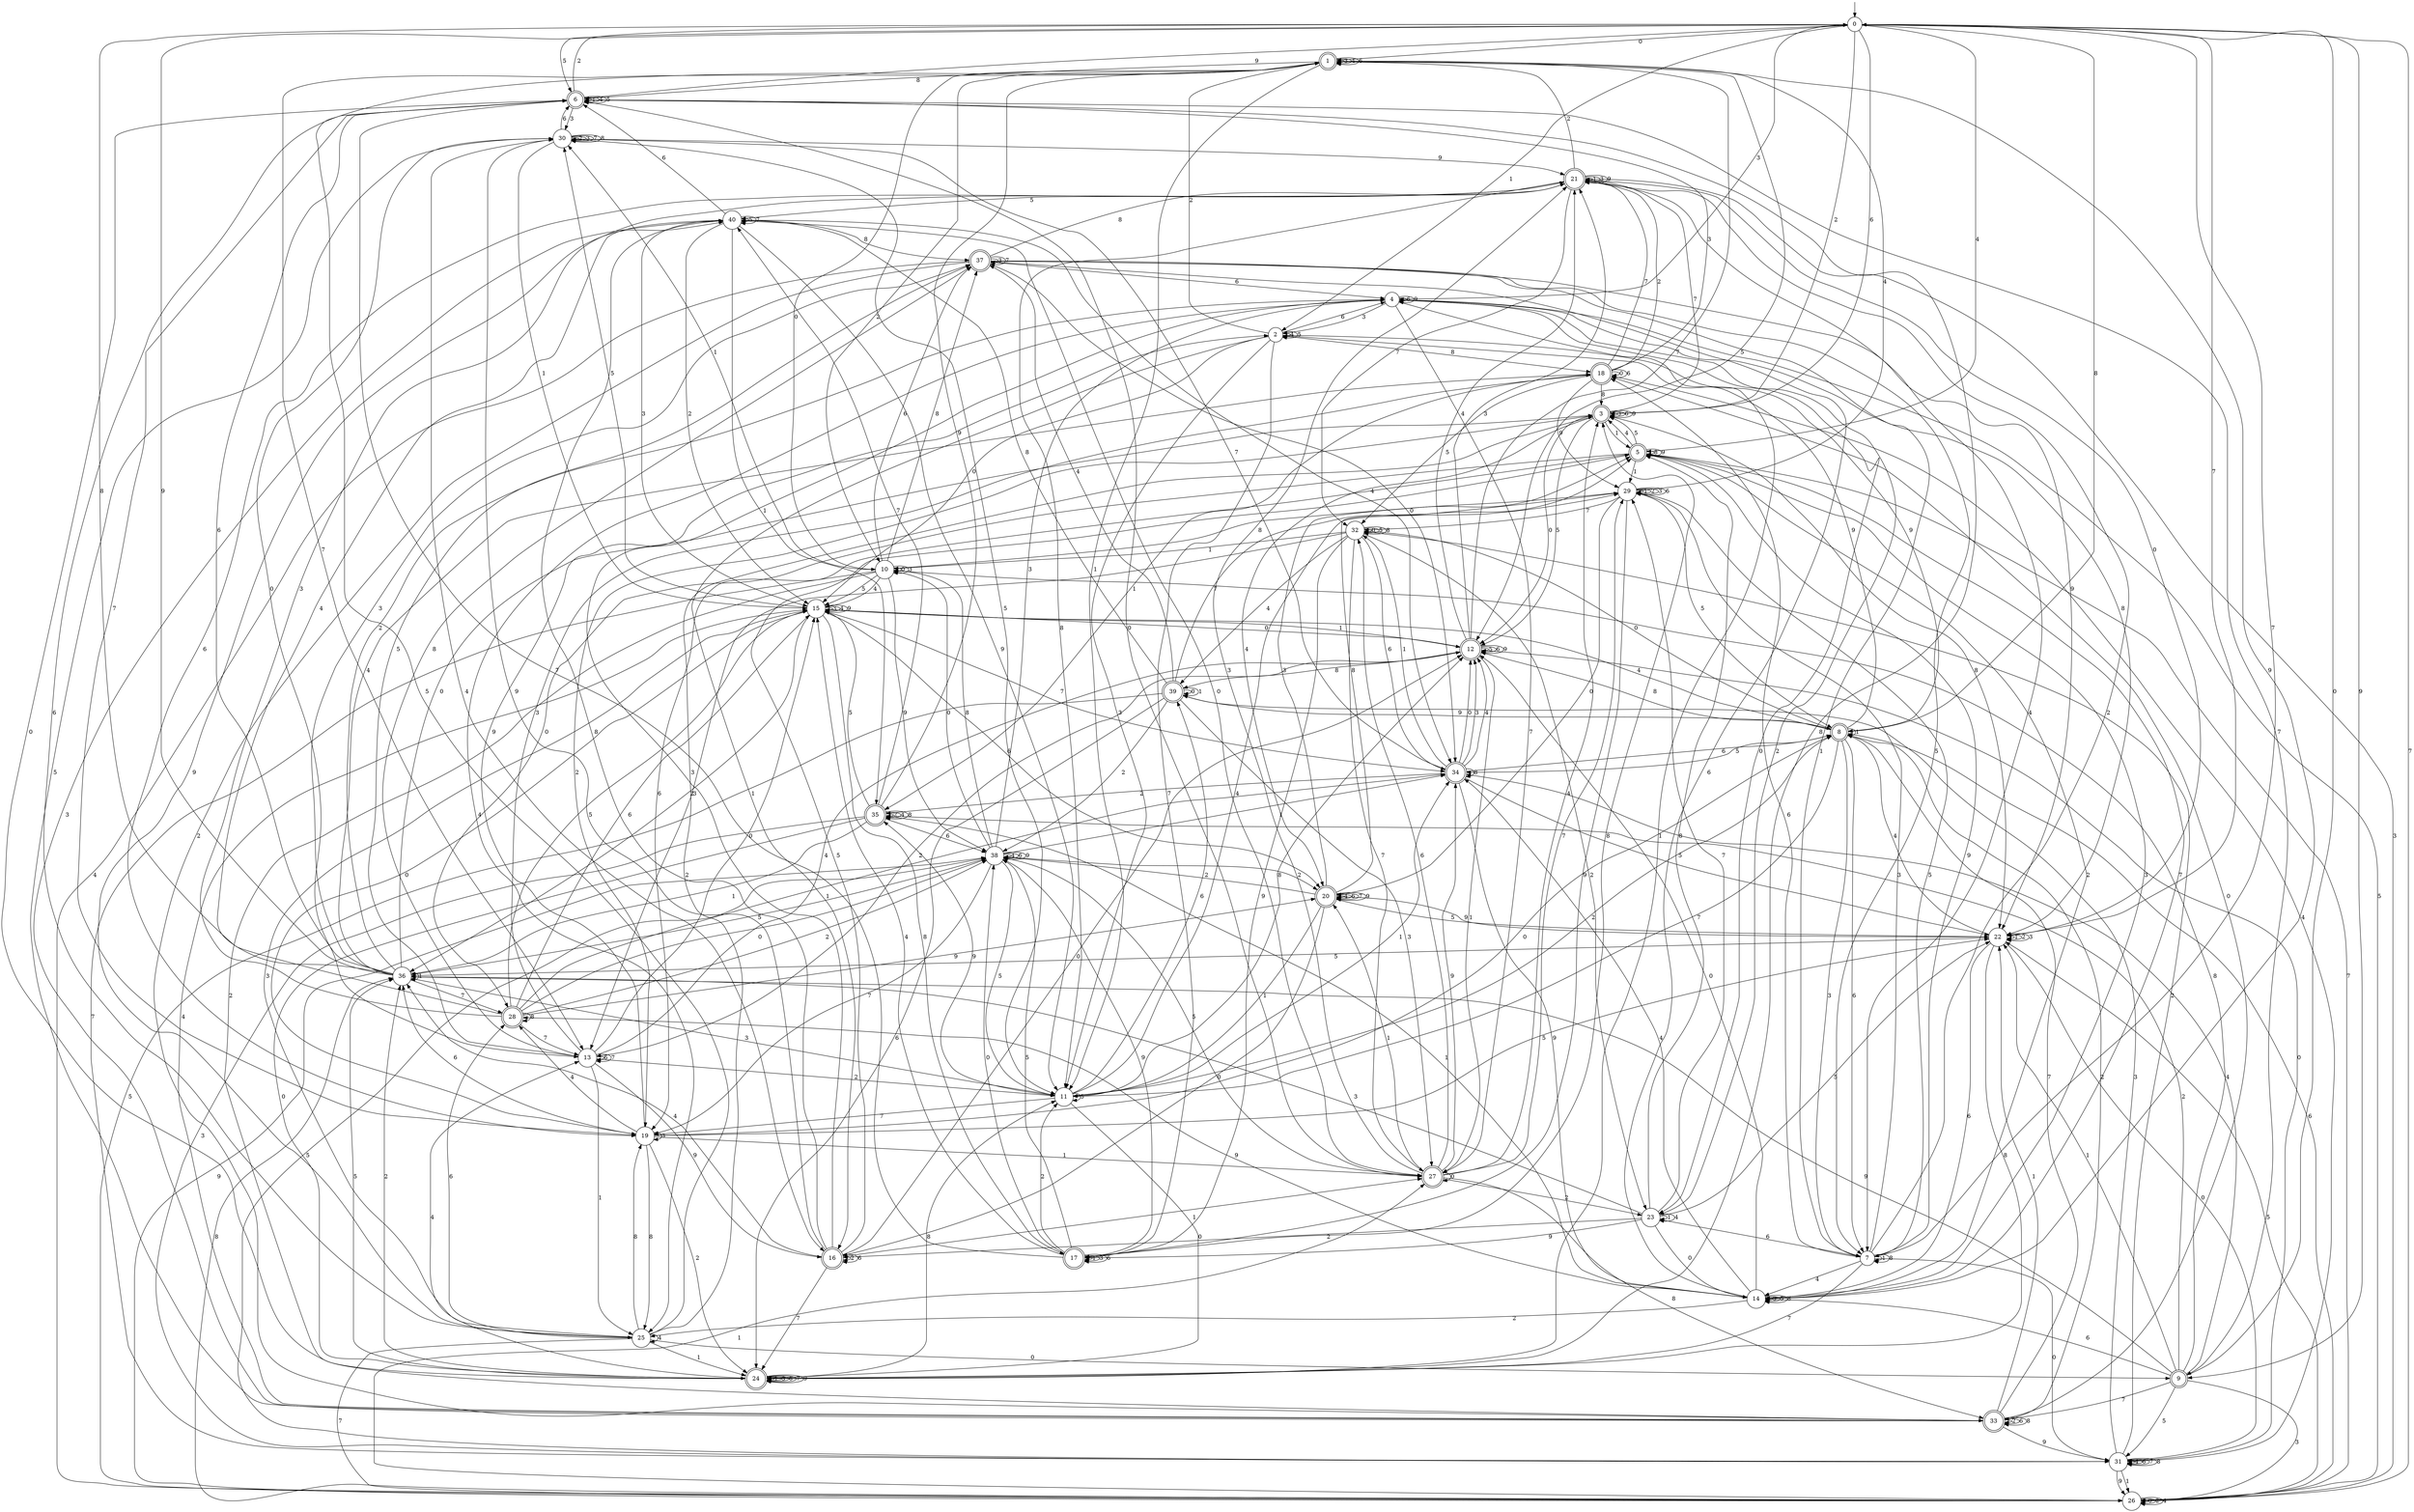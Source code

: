 digraph g {

	s0 [shape="circle" label="0"];
	s1 [shape="doublecircle" label="1"];
	s2 [shape="circle" label="2"];
	s3 [shape="doublecircle" label="3"];
	s4 [shape="circle" label="4"];
	s5 [shape="doublecircle" label="5"];
	s6 [shape="doublecircle" label="6"];
	s7 [shape="circle" label="7"];
	s8 [shape="doublecircle" label="8"];
	s9 [shape="doublecircle" label="9"];
	s10 [shape="circle" label="10"];
	s11 [shape="circle" label="11"];
	s12 [shape="doublecircle" label="12"];
	s13 [shape="circle" label="13"];
	s14 [shape="circle" label="14"];
	s15 [shape="circle" label="15"];
	s16 [shape="doublecircle" label="16"];
	s17 [shape="doublecircle" label="17"];
	s18 [shape="doublecircle" label="18"];
	s19 [shape="circle" label="19"];
	s20 [shape="doublecircle" label="20"];
	s21 [shape="doublecircle" label="21"];
	s22 [shape="circle" label="22"];
	s23 [shape="circle" label="23"];
	s24 [shape="doublecircle" label="24"];
	s25 [shape="circle" label="25"];
	s26 [shape="circle" label="26"];
	s27 [shape="doublecircle" label="27"];
	s28 [shape="doublecircle" label="28"];
	s29 [shape="circle" label="29"];
	s30 [shape="circle" label="30"];
	s31 [shape="circle" label="31"];
	s32 [shape="circle" label="32"];
	s33 [shape="doublecircle" label="33"];
	s34 [shape="doublecircle" label="34"];
	s35 [shape="doublecircle" label="35"];
	s36 [shape="circle" label="36"];
	s37 [shape="doublecircle" label="37"];
	s38 [shape="circle" label="38"];
	s39 [shape="doublecircle" label="39"];
	s40 [shape="circle" label="40"];
	s0 -> s1 [label="0"];
	s0 -> s2 [label="1"];
	s0 -> s3 [label="2"];
	s0 -> s4 [label="3"];
	s0 -> s5 [label="4"];
	s0 -> s6 [label="5"];
	s0 -> s3 [label="6"];
	s0 -> s7 [label="7"];
	s0 -> s8 [label="8"];
	s0 -> s9 [label="9"];
	s1 -> s10 [label="0"];
	s1 -> s11 [label="1"];
	s1 -> s10 [label="2"];
	s1 -> s1 [label="3"];
	s1 -> s1 [label="4"];
	s1 -> s12 [label="5"];
	s1 -> s1 [label="6"];
	s1 -> s13 [label="7"];
	s1 -> s6 [label="8"];
	s1 -> s14 [label="9"];
	s2 -> s15 [label="0"];
	s2 -> s16 [label="1"];
	s2 -> s1 [label="2"];
	s2 -> s11 [label="3"];
	s2 -> s2 [label="4"];
	s2 -> s2 [label="5"];
	s2 -> s4 [label="6"];
	s2 -> s17 [label="7"];
	s2 -> s18 [label="8"];
	s2 -> s8 [label="9"];
	s3 -> s12 [label="0"];
	s3 -> s5 [label="1"];
	s3 -> s19 [label="2"];
	s3 -> s3 [label="3"];
	s3 -> s20 [label="4"];
	s3 -> s12 [label="5"];
	s3 -> s3 [label="6"];
	s3 -> s21 [label="7"];
	s3 -> s22 [label="8"];
	s3 -> s3 [label="9"];
	s4 -> s23 [label="0"];
	s4 -> s24 [label="1"];
	s4 -> s23 [label="2"];
	s4 -> s2 [label="3"];
	s4 -> s25 [label="4"];
	s4 -> s26 [label="5"];
	s4 -> s4 [label="6"];
	s4 -> s27 [label="7"];
	s4 -> s22 [label="8"];
	s4 -> s4 [label="9"];
	s5 -> s28 [label="0"];
	s5 -> s29 [label="1"];
	s5 -> s14 [label="2"];
	s5 -> s14 [label="3"];
	s5 -> s3 [label="4"];
	s5 -> s3 [label="5"];
	s5 -> s19 [label="6"];
	s5 -> s26 [label="7"];
	s5 -> s5 [label="8"];
	s5 -> s5 [label="9"];
	s6 -> s27 [label="0"];
	s6 -> s6 [label="1"];
	s6 -> s0 [label="2"];
	s6 -> s30 [label="3"];
	s6 -> s6 [label="4"];
	s6 -> s6 [label="5"];
	s6 -> s25 [label="6"];
	s6 -> s9 [label="7"];
	s6 -> s24 [label="8"];
	s6 -> s0 [label="9"];
	s7 -> s31 [label="0"];
	s7 -> s7 [label="1"];
	s7 -> s21 [label="2"];
	s7 -> s29 [label="3"];
	s7 -> s14 [label="4"];
	s7 -> s29 [label="5"];
	s7 -> s18 [label="6"];
	s7 -> s24 [label="7"];
	s7 -> s7 [label="8"];
	s7 -> s5 [label="9"];
	s8 -> s32 [label="0"];
	s8 -> s8 [label="1"];
	s8 -> s33 [label="2"];
	s8 -> s7 [label="3"];
	s8 -> s15 [label="4"];
	s8 -> s34 [label="5"];
	s8 -> s7 [label="6"];
	s8 -> s11 [label="7"];
	s8 -> s12 [label="8"];
	s8 -> s2 [label="9"];
	s9 -> s0 [label="0"];
	s9 -> s22 [label="1"];
	s9 -> s35 [label="2"];
	s9 -> s26 [label="3"];
	s9 -> s34 [label="4"];
	s9 -> s31 [label="5"];
	s9 -> s14 [label="6"];
	s9 -> s33 [label="7"];
	s9 -> s10 [label="8"];
	s9 -> s36 [label="9"];
	s10 -> s10 [label="0"];
	s10 -> s30 [label="1"];
	s10 -> s33 [label="2"];
	s10 -> s10 [label="3"];
	s10 -> s15 [label="4"];
	s10 -> s15 [label="5"];
	s10 -> s37 [label="6"];
	s10 -> s31 [label="7"];
	s10 -> s37 [label="8"];
	s10 -> s38 [label="9"];
	s11 -> s24 [label="0"];
	s11 -> s34 [label="1"];
	s11 -> s8 [label="2"];
	s11 -> s36 [label="3"];
	s11 -> s29 [label="4"];
	s11 -> s11 [label="5"];
	s11 -> s39 [label="6"];
	s11 -> s19 [label="7"];
	s11 -> s12 [label="8"];
	s11 -> s35 [label="9"];
	s12 -> s15 [label="0"];
	s12 -> s27 [label="1"];
	s12 -> s13 [label="2"];
	s12 -> s21 [label="3"];
	s12 -> s21 [label="4"];
	s12 -> s12 [label="5"];
	s12 -> s12 [label="6"];
	s12 -> s1 [label="7"];
	s12 -> s39 [label="8"];
	s12 -> s12 [label="9"];
	s13 -> s15 [label="0"];
	s13 -> s25 [label="1"];
	s13 -> s11 [label="2"];
	s13 -> s18 [label="3"];
	s13 -> s12 [label="4"];
	s13 -> s37 [label="5"];
	s13 -> s13 [label="6"];
	s13 -> s13 [label="7"];
	s13 -> s37 [label="8"];
	s13 -> s16 [label="9"];
	s14 -> s12 [label="0"];
	s14 -> s35 [label="1"];
	s14 -> s25 [label="2"];
	s14 -> s14 [label="3"];
	s14 -> s34 [label="4"];
	s14 -> s14 [label="5"];
	s14 -> s37 [label="6"];
	s14 -> s5 [label="7"];
	s14 -> s14 [label="8"];
	s14 -> s28 [label="9"];
	s15 -> s19 [label="0"];
	s15 -> s12 [label="1"];
	s15 -> s36 [label="2"];
	s15 -> s15 [label="3"];
	s15 -> s15 [label="4"];
	s15 -> s30 [label="5"];
	s15 -> s20 [label="6"];
	s15 -> s34 [label="7"];
	s15 -> s17 [label="8"];
	s15 -> s15 [label="9"];
	s16 -> s12 [label="0"];
	s16 -> s27 [label="1"];
	s16 -> s16 [label="2"];
	s16 -> s4 [label="3"];
	s16 -> s36 [label="4"];
	s16 -> s5 [label="5"];
	s16 -> s16 [label="6"];
	s16 -> s24 [label="7"];
	s16 -> s40 [label="8"];
	s16 -> s30 [label="9"];
	s17 -> s38 [label="0"];
	s17 -> s17 [label="1"];
	s17 -> s11 [label="2"];
	s17 -> s17 [label="3"];
	s17 -> s15 [label="4"];
	s17 -> s38 [label="5"];
	s17 -> s17 [label="6"];
	s17 -> s6 [label="7"];
	s17 -> s3 [label="8"];
	s17 -> s38 [label="9"];
	s18 -> s18 [label="0"];
	s18 -> s35 [label="1"];
	s18 -> s21 [label="2"];
	s18 -> s6 [label="3"];
	s18 -> s31 [label="4"];
	s18 -> s32 [label="5"];
	s18 -> s18 [label="6"];
	s18 -> s21 [label="7"];
	s18 -> s3 [label="8"];
	s18 -> s29 [label="9"];
	s19 -> s8 [label="0"];
	s19 -> s27 [label="1"];
	s19 -> s24 [label="2"];
	s19 -> s19 [label="3"];
	s19 -> s28 [label="4"];
	s19 -> s22 [label="5"];
	s19 -> s36 [label="6"];
	s19 -> s6 [label="7"];
	s19 -> s25 [label="8"];
	s19 -> s2 [label="9"];
	s20 -> s16 [label="0"];
	s20 -> s11 [label="1"];
	s20 -> s38 [label="2"];
	s20 -> s5 [label="3"];
	s20 -> s20 [label="4"];
	s20 -> s22 [label="5"];
	s20 -> s20 [label="6"];
	s20 -> s20 [label="7"];
	s20 -> s5 [label="8"];
	s20 -> s20 [label="9"];
	s21 -> s22 [label="0"];
	s21 -> s21 [label="1"];
	s21 -> s1 [label="2"];
	s21 -> s21 [label="3"];
	s21 -> s7 [label="4"];
	s21 -> s40 [label="5"];
	s21 -> s19 [label="6"];
	s21 -> s32 [label="7"];
	s21 -> s11 [label="8"];
	s21 -> s21 [label="9"];
	s22 -> s31 [label="0"];
	s22 -> s22 [label="1"];
	s22 -> s22 [label="2"];
	s22 -> s22 [label="3"];
	s22 -> s8 [label="4"];
	s22 -> s36 [label="5"];
	s22 -> s14 [label="6"];
	s22 -> s0 [label="7"];
	s22 -> s24 [label="8"];
	s22 -> s20 [label="9"];
	s23 -> s14 [label="0"];
	s23 -> s23 [label="1"];
	s23 -> s16 [label="2"];
	s23 -> s36 [label="3"];
	s23 -> s23 [label="4"];
	s23 -> s22 [label="5"];
	s23 -> s7 [label="6"];
	s23 -> s29 [label="7"];
	s23 -> s5 [label="8"];
	s23 -> s17 [label="9"];
	s24 -> s6 [label="0"];
	s24 -> s24 [label="1"];
	s24 -> s36 [label="2"];
	s24 -> s24 [label="3"];
	s24 -> s13 [label="4"];
	s24 -> s36 [label="5"];
	s24 -> s24 [label="6"];
	s24 -> s24 [label="7"];
	s24 -> s11 [label="8"];
	s24 -> s24 [label="9"];
	s25 -> s9 [label="0"];
	s25 -> s24 [label="1"];
	s25 -> s3 [label="2"];
	s25 -> s15 [label="3"];
	s25 -> s25 [label="4"];
	s25 -> s1 [label="5"];
	s25 -> s28 [label="6"];
	s25 -> s26 [label="7"];
	s25 -> s19 [label="8"];
	s25 -> s40 [label="9"];
	s26 -> s26 [label="0"];
	s26 -> s27 [label="1"];
	s26 -> s26 [label="2"];
	s26 -> s21 [label="3"];
	s26 -> s26 [label="4"];
	s26 -> s22 [label="5"];
	s26 -> s8 [label="6"];
	s26 -> s0 [label="7"];
	s26 -> s36 [label="8"];
	s26 -> s38 [label="9"];
	s27 -> s27 [label="0"];
	s27 -> s20 [label="1"];
	s27 -> s23 [label="2"];
	s27 -> s21 [label="3"];
	s27 -> s3 [label="4"];
	s27 -> s38 [label="5"];
	s27 -> s32 [label="6"];
	s27 -> s29 [label="7"];
	s27 -> s33 [label="8"];
	s27 -> s34 [label="9"];
	s28 -> s38 [label="0"];
	s28 -> s34 [label="1"];
	s28 -> s38 [label="2"];
	s28 -> s21 [label="3"];
	s28 -> s40 [label="4"];
	s28 -> s15 [label="5"];
	s28 -> s15 [label="6"];
	s28 -> s13 [label="7"];
	s28 -> s28 [label="8"];
	s28 -> s20 [label="9"];
	s29 -> s20 [label="0"];
	s29 -> s29 [label="1"];
	s29 -> s29 [label="2"];
	s29 -> s29 [label="3"];
	s29 -> s1 [label="4"];
	s29 -> s8 [label="5"];
	s29 -> s29 [label="6"];
	s29 -> s32 [label="7"];
	s29 -> s10 [label="8"];
	s29 -> s17 [label="9"];
	s30 -> s13 [label="0"];
	s30 -> s15 [label="1"];
	s30 -> s30 [label="2"];
	s30 -> s30 [label="3"];
	s30 -> s16 [label="4"];
	s30 -> s11 [label="5"];
	s30 -> s6 [label="6"];
	s30 -> s30 [label="7"];
	s30 -> s30 [label="8"];
	s30 -> s21 [label="9"];
	s31 -> s12 [label="0"];
	s31 -> s26 [label="1"];
	s31 -> s32 [label="2"];
	s31 -> s39 [label="3"];
	s31 -> s31 [label="4"];
	s31 -> s38 [label="5"];
	s31 -> s31 [label="6"];
	s31 -> s31 [label="7"];
	s31 -> s31 [label="8"];
	s31 -> s26 [label="9"];
	s32 -> s32 [label="0"];
	s32 -> s10 [label="1"];
	s32 -> s23 [label="2"];
	s32 -> s13 [label="3"];
	s32 -> s39 [label="4"];
	s32 -> s32 [label="5"];
	s32 -> s34 [label="6"];
	s32 -> s27 [label="7"];
	s32 -> s32 [label="8"];
	s32 -> s17 [label="9"];
	s33 -> s18 [label="0"];
	s33 -> s22 [label="1"];
	s33 -> s33 [label="2"];
	s33 -> s40 [label="3"];
	s33 -> s15 [label="4"];
	s33 -> s30 [label="5"];
	s33 -> s33 [label="6"];
	s33 -> s8 [label="7"];
	s33 -> s33 [label="8"];
	s33 -> s31 [label="9"];
	s34 -> s12 [label="0"];
	s34 -> s32 [label="1"];
	s34 -> s35 [label="2"];
	s34 -> s12 [label="3"];
	s34 -> s12 [label="4"];
	s34 -> s22 [label="5"];
	s34 -> s8 [label="6"];
	s34 -> s30 [label="7"];
	s34 -> s34 [label="8"];
	s34 -> s14 [label="9"];
	s35 -> s24 [label="0"];
	s35 -> s36 [label="1"];
	s35 -> s35 [label="2"];
	s35 -> s31 [label="3"];
	s35 -> s35 [label="4"];
	s35 -> s15 [label="5"];
	s35 -> s38 [label="6"];
	s35 -> s40 [label="7"];
	s35 -> s35 [label="8"];
	s35 -> s1 [label="9"];
	s36 -> s3 [label="0"];
	s36 -> s36 [label="1"];
	s36 -> s4 [label="2"];
	s36 -> s37 [label="3"];
	s36 -> s18 [label="4"];
	s36 -> s38 [label="5"];
	s36 -> s6 [label="6"];
	s36 -> s28 [label="7"];
	s36 -> s0 [label="8"];
	s36 -> s0 [label="9"];
	s37 -> s34 [label="0"];
	s37 -> s7 [label="1"];
	s37 -> s33 [label="2"];
	s37 -> s37 [label="3"];
	s37 -> s26 [label="4"];
	s37 -> s7 [label="5"];
	s37 -> s4 [label="6"];
	s37 -> s37 [label="7"];
	s37 -> s21 [label="8"];
	s37 -> s22 [label="9"];
	s38 -> s10 [label="0"];
	s38 -> s34 [label="1"];
	s38 -> s20 [label="2"];
	s38 -> s4 [label="3"];
	s38 -> s38 [label="4"];
	s38 -> s11 [label="5"];
	s38 -> s38 [label="6"];
	s38 -> s19 [label="7"];
	s38 -> s10 [label="8"];
	s38 -> s38 [label="9"];
	s39 -> s39 [label="0"];
	s39 -> s39 [label="1"];
	s39 -> s38 [label="2"];
	s39 -> s27 [label="3"];
	s39 -> s37 [label="4"];
	s39 -> s26 [label="5"];
	s39 -> s24 [label="6"];
	s39 -> s29 [label="7"];
	s39 -> s40 [label="8"];
	s39 -> s8 [label="9"];
	s40 -> s27 [label="0"];
	s40 -> s35 [label="1"];
	s40 -> s15 [label="2"];
	s40 -> s15 [label="3"];
	s40 -> s34 [label="4"];
	s40 -> s40 [label="5"];
	s40 -> s6 [label="6"];
	s40 -> s40 [label="7"];
	s40 -> s37 [label="8"];
	s40 -> s11 [label="9"];

__start0 [label="" shape="none" width="0" height="0"];
__start0 -> s0;

}
